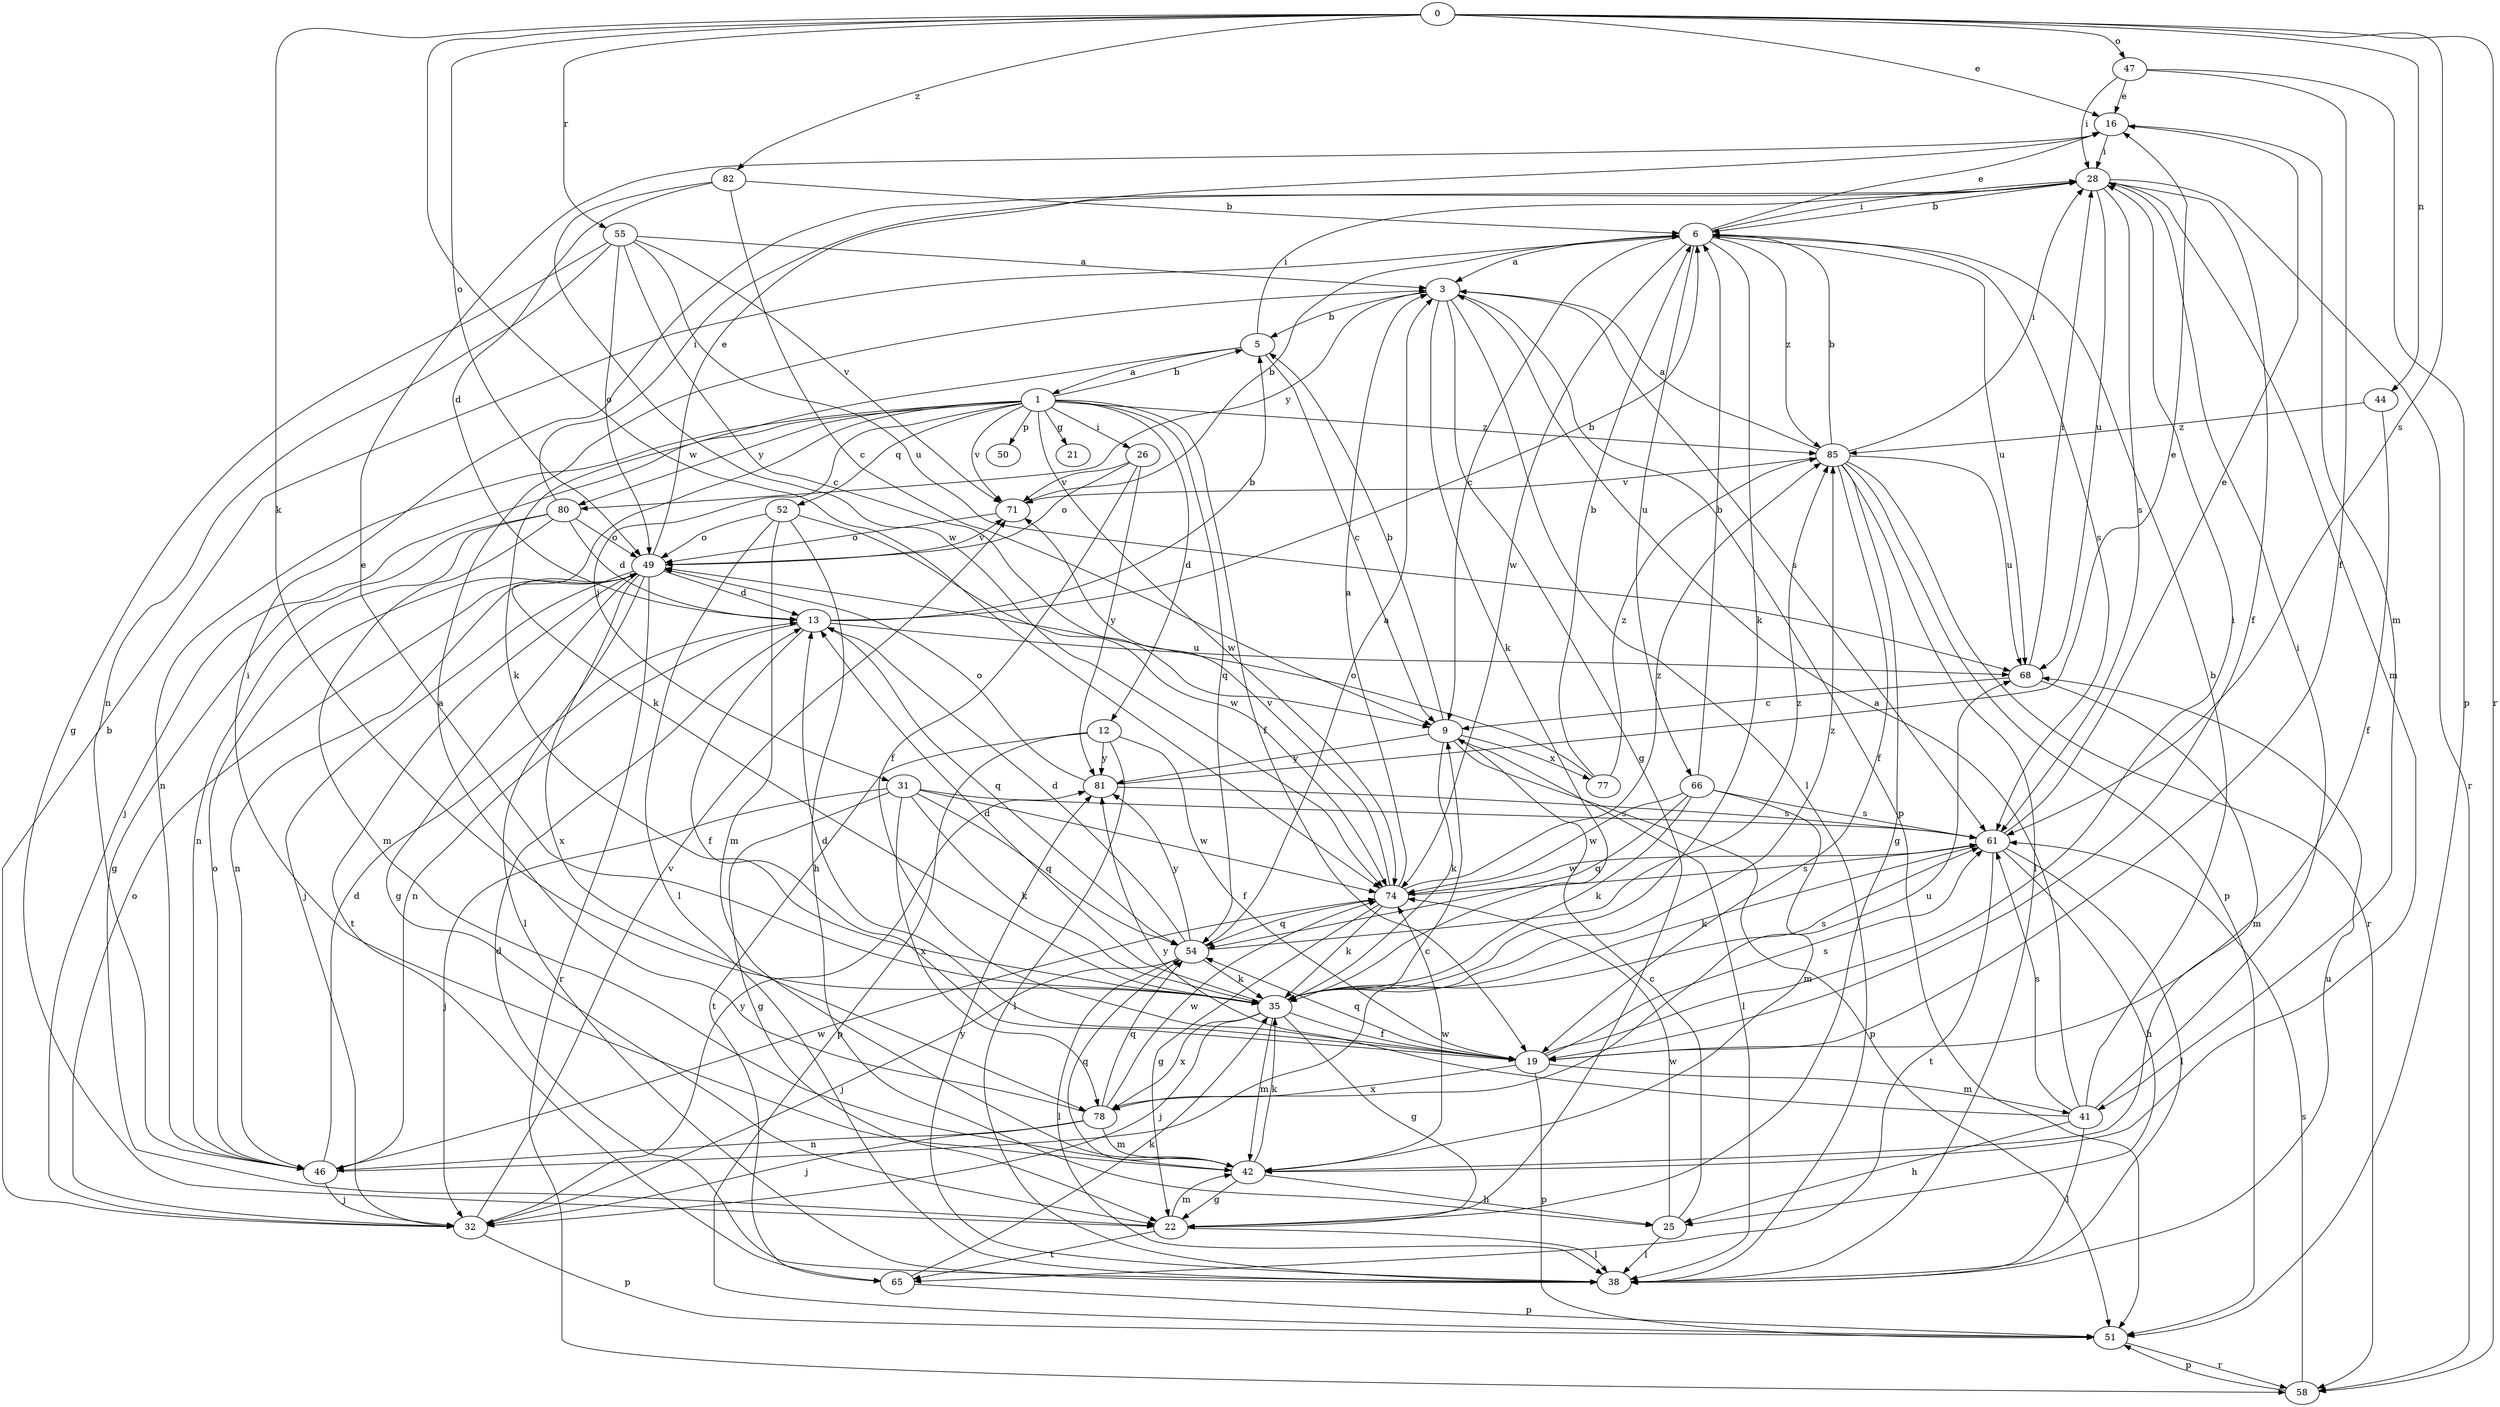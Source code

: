 strict digraph  {
0;
1;
3;
5;
6;
9;
12;
13;
16;
19;
21;
22;
25;
26;
28;
31;
32;
35;
38;
41;
42;
44;
46;
47;
49;
50;
51;
52;
54;
55;
58;
61;
65;
66;
68;
71;
74;
77;
78;
80;
81;
82;
85;
0 -> 16  [label=e];
0 -> 35  [label=k];
0 -> 44  [label=n];
0 -> 47  [label=o];
0 -> 49  [label=o];
0 -> 55  [label=r];
0 -> 58  [label=r];
0 -> 61  [label=s];
0 -> 74  [label=w];
0 -> 82  [label=z];
1 -> 5  [label=b];
1 -> 12  [label=d];
1 -> 19  [label=f];
1 -> 21  [label=g];
1 -> 26  [label=i];
1 -> 31  [label=j];
1 -> 32  [label=j];
1 -> 35  [label=k];
1 -> 46  [label=n];
1 -> 50  [label=p];
1 -> 52  [label=q];
1 -> 54  [label=q];
1 -> 71  [label=v];
1 -> 74  [label=w];
1 -> 80  [label=y];
1 -> 85  [label=z];
3 -> 5  [label=b];
3 -> 22  [label=g];
3 -> 35  [label=k];
3 -> 38  [label=l];
3 -> 51  [label=p];
3 -> 61  [label=s];
3 -> 80  [label=y];
5 -> 1  [label=a];
5 -> 9  [label=c];
5 -> 28  [label=i];
5 -> 35  [label=k];
6 -> 3  [label=a];
6 -> 9  [label=c];
6 -> 16  [label=e];
6 -> 28  [label=i];
6 -> 35  [label=k];
6 -> 61  [label=s];
6 -> 66  [label=u];
6 -> 68  [label=u];
6 -> 74  [label=w];
6 -> 85  [label=z];
9 -> 5  [label=b];
9 -> 35  [label=k];
9 -> 38  [label=l];
9 -> 51  [label=p];
9 -> 77  [label=x];
9 -> 81  [label=y];
12 -> 19  [label=f];
12 -> 38  [label=l];
12 -> 51  [label=p];
12 -> 65  [label=t];
12 -> 81  [label=y];
13 -> 5  [label=b];
13 -> 6  [label=b];
13 -> 19  [label=f];
13 -> 46  [label=n];
13 -> 54  [label=q];
13 -> 68  [label=u];
16 -> 28  [label=i];
16 -> 41  [label=m];
19 -> 13  [label=d];
19 -> 28  [label=i];
19 -> 41  [label=m];
19 -> 51  [label=p];
19 -> 54  [label=q];
19 -> 61  [label=s];
19 -> 78  [label=x];
22 -> 38  [label=l];
22 -> 42  [label=m];
22 -> 65  [label=t];
25 -> 9  [label=c];
25 -> 38  [label=l];
25 -> 74  [label=w];
26 -> 19  [label=f];
26 -> 49  [label=o];
26 -> 71  [label=v];
26 -> 81  [label=y];
28 -> 6  [label=b];
28 -> 19  [label=f];
28 -> 42  [label=m];
28 -> 58  [label=r];
28 -> 61  [label=s];
28 -> 68  [label=u];
31 -> 22  [label=g];
31 -> 32  [label=j];
31 -> 35  [label=k];
31 -> 54  [label=q];
31 -> 61  [label=s];
31 -> 74  [label=w];
31 -> 78  [label=x];
32 -> 6  [label=b];
32 -> 49  [label=o];
32 -> 51  [label=p];
32 -> 71  [label=v];
32 -> 81  [label=y];
35 -> 13  [label=d];
35 -> 16  [label=e];
35 -> 19  [label=f];
35 -> 22  [label=g];
35 -> 32  [label=j];
35 -> 42  [label=m];
35 -> 61  [label=s];
35 -> 78  [label=x];
35 -> 85  [label=z];
38 -> 13  [label=d];
38 -> 68  [label=u];
38 -> 81  [label=y];
41 -> 3  [label=a];
41 -> 6  [label=b];
41 -> 25  [label=h];
41 -> 28  [label=i];
41 -> 38  [label=l];
41 -> 61  [label=s];
41 -> 81  [label=y];
42 -> 22  [label=g];
42 -> 25  [label=h];
42 -> 28  [label=i];
42 -> 35  [label=k];
42 -> 54  [label=q];
42 -> 74  [label=w];
44 -> 19  [label=f];
44 -> 85  [label=z];
46 -> 9  [label=c];
46 -> 13  [label=d];
46 -> 32  [label=j];
46 -> 49  [label=o];
46 -> 74  [label=w];
47 -> 16  [label=e];
47 -> 19  [label=f];
47 -> 28  [label=i];
47 -> 51  [label=p];
49 -> 13  [label=d];
49 -> 16  [label=e];
49 -> 22  [label=g];
49 -> 32  [label=j];
49 -> 38  [label=l];
49 -> 46  [label=n];
49 -> 58  [label=r];
49 -> 65  [label=t];
49 -> 71  [label=v];
49 -> 78  [label=x];
51 -> 58  [label=r];
52 -> 25  [label=h];
52 -> 38  [label=l];
52 -> 42  [label=m];
52 -> 49  [label=o];
52 -> 74  [label=w];
54 -> 3  [label=a];
54 -> 13  [label=d];
54 -> 32  [label=j];
54 -> 35  [label=k];
54 -> 38  [label=l];
54 -> 81  [label=y];
54 -> 85  [label=z];
55 -> 3  [label=a];
55 -> 9  [label=c];
55 -> 22  [label=g];
55 -> 46  [label=n];
55 -> 49  [label=o];
55 -> 68  [label=u];
55 -> 71  [label=v];
58 -> 51  [label=p];
58 -> 61  [label=s];
61 -> 16  [label=e];
61 -> 25  [label=h];
61 -> 35  [label=k];
61 -> 38  [label=l];
61 -> 65  [label=t];
61 -> 74  [label=w];
65 -> 35  [label=k];
65 -> 51  [label=p];
66 -> 6  [label=b];
66 -> 35  [label=k];
66 -> 42  [label=m];
66 -> 54  [label=q];
66 -> 61  [label=s];
66 -> 74  [label=w];
68 -> 9  [label=c];
68 -> 28  [label=i];
68 -> 42  [label=m];
71 -> 6  [label=b];
71 -> 49  [label=o];
74 -> 3  [label=a];
74 -> 22  [label=g];
74 -> 35  [label=k];
74 -> 54  [label=q];
74 -> 61  [label=s];
74 -> 71  [label=v];
74 -> 85  [label=z];
77 -> 6  [label=b];
77 -> 49  [label=o];
77 -> 85  [label=z];
78 -> 3  [label=a];
78 -> 32  [label=j];
78 -> 42  [label=m];
78 -> 46  [label=n];
78 -> 54  [label=q];
78 -> 68  [label=u];
78 -> 74  [label=w];
80 -> 13  [label=d];
80 -> 22  [label=g];
80 -> 28  [label=i];
80 -> 42  [label=m];
80 -> 46  [label=n];
80 -> 49  [label=o];
81 -> 16  [label=e];
81 -> 49  [label=o];
81 -> 61  [label=s];
82 -> 6  [label=b];
82 -> 9  [label=c];
82 -> 13  [label=d];
82 -> 74  [label=w];
85 -> 3  [label=a];
85 -> 6  [label=b];
85 -> 19  [label=f];
85 -> 22  [label=g];
85 -> 28  [label=i];
85 -> 38  [label=l];
85 -> 51  [label=p];
85 -> 58  [label=r];
85 -> 68  [label=u];
85 -> 71  [label=v];
}
